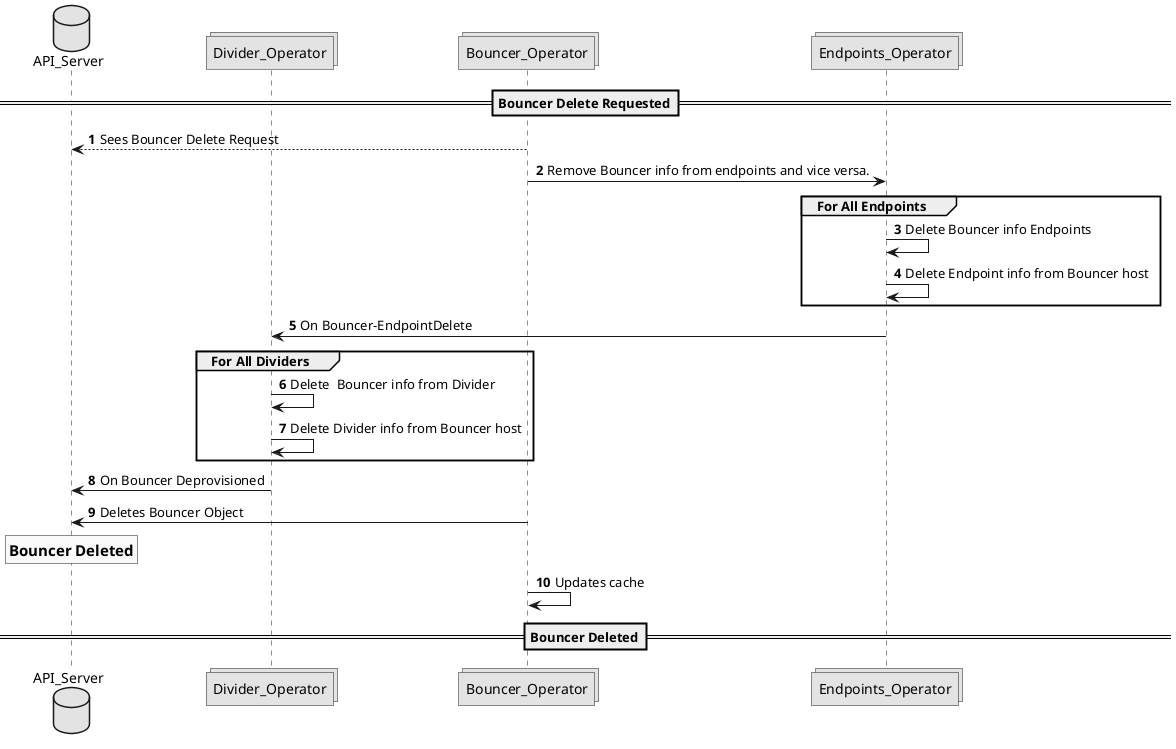 @startuml

skinparam monochrome true
autonumber

database API_Server
collections Divider_Operator
collections Bouncer_Operator
collections Endpoints_Operator

==Bouncer Delete Requested==
Bouncer_Operator --> API_Server: Sees Bouncer Delete Request
Bouncer_Operator -> Endpoints_Operator: Remove Bouncer info from endpoints and vice versa.
group For All Endpoints
Endpoints_Operator -> Endpoints_Operator: Delete Bouncer info Endpoints
Endpoints_Operator -> Endpoints_Operator: Delete Endpoint info from Bouncer host
end
Endpoints_Operator -> Divider_Operator: On Bouncer-EndpointDelete
group For All Dividers
Divider_Operator -> Divider_Operator: Delete  Bouncer info from Divider
Divider_Operator -> Divider_Operator: Delete Divider info from Bouncer host
end
Divider_Operator -> API_Server: On Bouncer Deprovisioned
Bouncer_Operator -> API_Server: Deletes Bouncer Object
rnote over API_Server: == Bouncer Deleted
Bouncer_Operator -> Bouncer_Operator: Updates cache
==Bouncer Deleted==
@enduml
